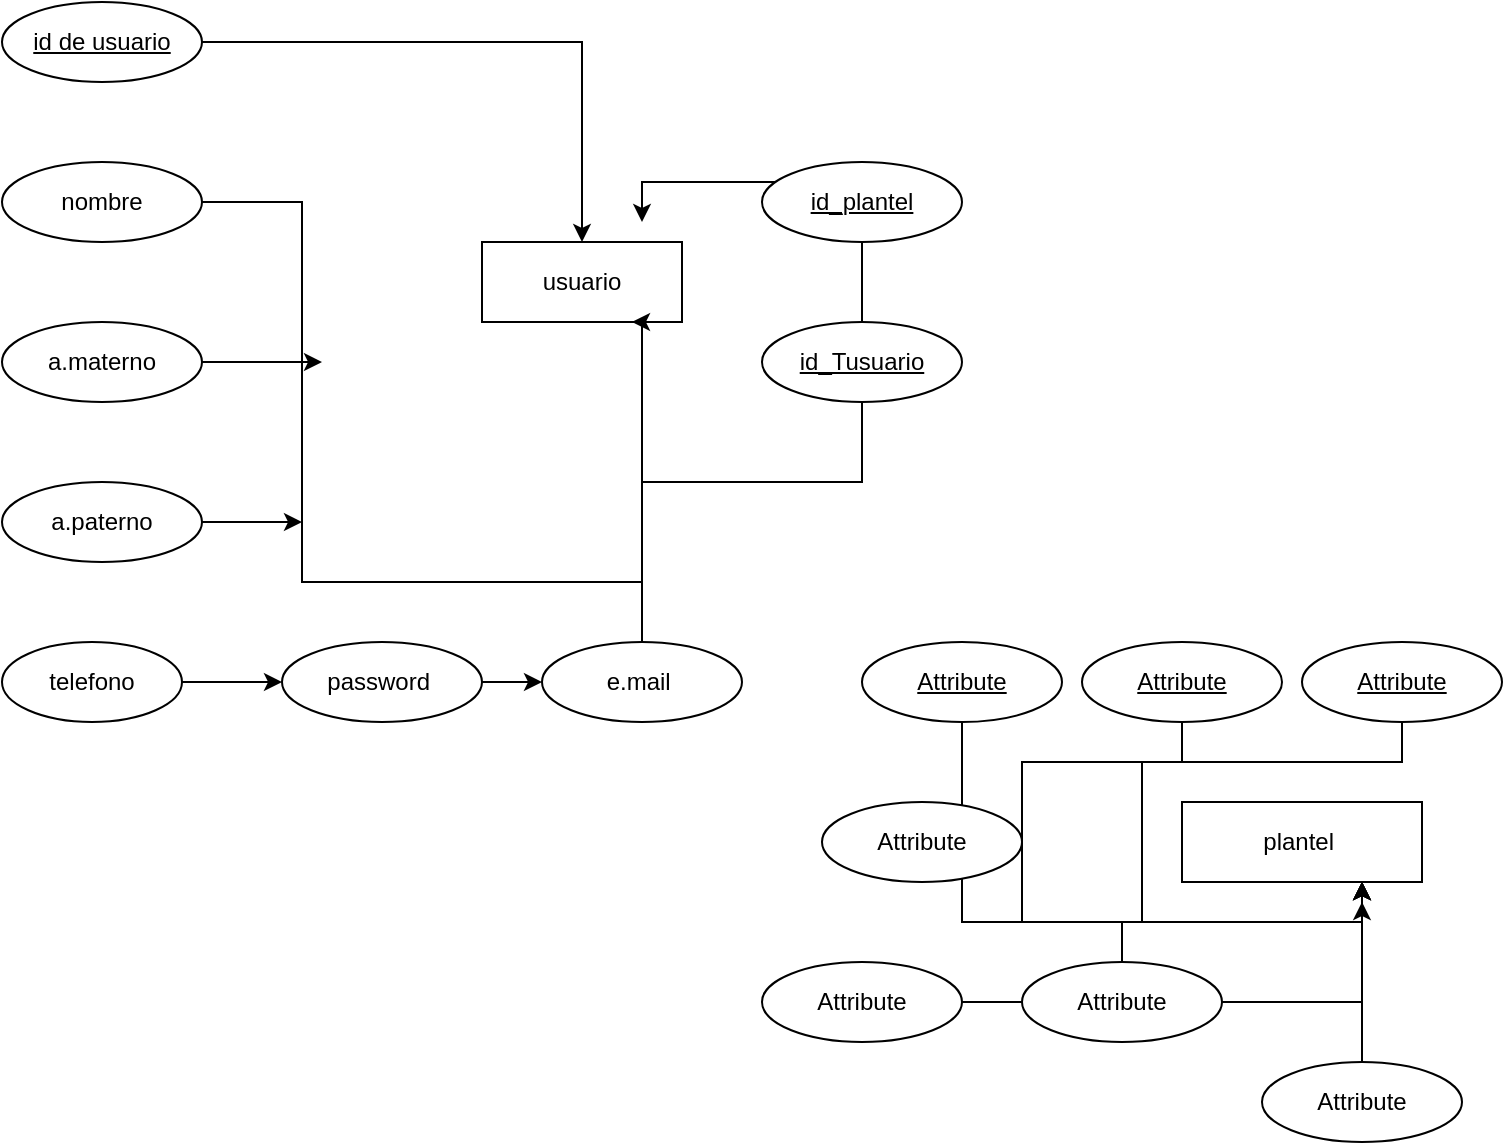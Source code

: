 <mxfile version="21.0.10" type="github">
  <diagram id="R2lEEEUBdFMjLlhIrx00" name="Page-1">
    <mxGraphModel dx="794" dy="708" grid="1" gridSize="10" guides="1" tooltips="1" connect="1" arrows="1" fold="1" page="1" pageScale="1" pageWidth="850" pageHeight="1100" math="0" shadow="0" extFonts="Permanent Marker^https://fonts.googleapis.com/css?family=Permanent+Marker">
      <root>
        <mxCell id="0" />
        <mxCell id="1" parent="0" />
        <mxCell id="YTuO87m2Kcg9nOzngss7-1" value="usuario" style="whiteSpace=wrap;html=1;align=center;" vertex="1" parent="1">
          <mxGeometry x="330" y="280" width="100" height="40" as="geometry" />
        </mxCell>
        <mxCell id="YTuO87m2Kcg9nOzngss7-15" style="edgeStyle=orthogonalEdgeStyle;rounded=0;orthogonalLoop=1;jettySize=auto;html=1;entryX=0.75;entryY=1;entryDx=0;entryDy=0;" edge="1" parent="1" source="YTuO87m2Kcg9nOzngss7-2" target="YTuO87m2Kcg9nOzngss7-1">
          <mxGeometry relative="1" as="geometry">
            <mxPoint x="280" y="450" as="targetPoint" />
            <Array as="points">
              <mxPoint x="240" y="260" />
              <mxPoint x="240" y="450" />
              <mxPoint x="410" y="450" />
              <mxPoint x="410" y="320" />
            </Array>
          </mxGeometry>
        </mxCell>
        <mxCell id="YTuO87m2Kcg9nOzngss7-2" value="nombre" style="ellipse;whiteSpace=wrap;html=1;align=center;" vertex="1" parent="1">
          <mxGeometry x="90" y="240" width="100" height="40" as="geometry" />
        </mxCell>
        <mxCell id="YTuO87m2Kcg9nOzngss7-9" style="edgeStyle=orthogonalEdgeStyle;rounded=0;orthogonalLoop=1;jettySize=auto;html=1;entryX=0.5;entryY=0;entryDx=0;entryDy=0;" edge="1" parent="1" source="YTuO87m2Kcg9nOzngss7-3" target="YTuO87m2Kcg9nOzngss7-1">
          <mxGeometry relative="1" as="geometry" />
        </mxCell>
        <mxCell id="YTuO87m2Kcg9nOzngss7-3" value="id de usuario" style="ellipse;whiteSpace=wrap;html=1;align=center;fontStyle=4;" vertex="1" parent="1">
          <mxGeometry x="90" y="160" width="100" height="40" as="geometry" />
        </mxCell>
        <mxCell id="YTuO87m2Kcg9nOzngss7-17" style="edgeStyle=orthogonalEdgeStyle;rounded=0;orthogonalLoop=1;jettySize=auto;html=1;" edge="1" parent="1" source="YTuO87m2Kcg9nOzngss7-4">
          <mxGeometry relative="1" as="geometry">
            <mxPoint x="250" y="340" as="targetPoint" />
          </mxGeometry>
        </mxCell>
        <mxCell id="YTuO87m2Kcg9nOzngss7-4" value="a.materno" style="ellipse;whiteSpace=wrap;html=1;align=center;" vertex="1" parent="1">
          <mxGeometry x="90" y="320" width="100" height="40" as="geometry" />
        </mxCell>
        <mxCell id="YTuO87m2Kcg9nOzngss7-18" style="edgeStyle=orthogonalEdgeStyle;rounded=0;orthogonalLoop=1;jettySize=auto;html=1;" edge="1" parent="1" source="YTuO87m2Kcg9nOzngss7-5">
          <mxGeometry relative="1" as="geometry">
            <mxPoint x="240" y="420" as="targetPoint" />
          </mxGeometry>
        </mxCell>
        <mxCell id="YTuO87m2Kcg9nOzngss7-5" value="a.paterno" style="ellipse;whiteSpace=wrap;html=1;align=center;" vertex="1" parent="1">
          <mxGeometry x="90" y="400" width="100" height="40" as="geometry" />
        </mxCell>
        <mxCell id="YTuO87m2Kcg9nOzngss7-20" style="edgeStyle=orthogonalEdgeStyle;rounded=0;orthogonalLoop=1;jettySize=auto;html=1;" edge="1" parent="1" source="YTuO87m2Kcg9nOzngss7-6" target="YTuO87m2Kcg9nOzngss7-8">
          <mxGeometry relative="1" as="geometry" />
        </mxCell>
        <mxCell id="YTuO87m2Kcg9nOzngss7-6" value="telefono" style="ellipse;whiteSpace=wrap;html=1;align=center;" vertex="1" parent="1">
          <mxGeometry x="90" y="480" width="90" height="40" as="geometry" />
        </mxCell>
        <mxCell id="YTuO87m2Kcg9nOzngss7-22" style="edgeStyle=orthogonalEdgeStyle;rounded=0;orthogonalLoop=1;jettySize=auto;html=1;" edge="1" parent="1" source="YTuO87m2Kcg9nOzngss7-7">
          <mxGeometry relative="1" as="geometry">
            <mxPoint x="410" y="270" as="targetPoint" />
            <Array as="points">
              <mxPoint x="410" y="400" />
              <mxPoint x="520" y="400" />
              <mxPoint x="520" y="250" />
              <mxPoint x="410" y="250" />
            </Array>
          </mxGeometry>
        </mxCell>
        <mxCell id="YTuO87m2Kcg9nOzngss7-7" value="e.mail&amp;nbsp;" style="ellipse;whiteSpace=wrap;html=1;align=center;" vertex="1" parent="1">
          <mxGeometry x="360" y="480" width="100" height="40" as="geometry" />
        </mxCell>
        <mxCell id="YTuO87m2Kcg9nOzngss7-21" style="edgeStyle=orthogonalEdgeStyle;rounded=0;orthogonalLoop=1;jettySize=auto;html=1;" edge="1" parent="1" source="YTuO87m2Kcg9nOzngss7-8" target="YTuO87m2Kcg9nOzngss7-7">
          <mxGeometry relative="1" as="geometry" />
        </mxCell>
        <mxCell id="YTuO87m2Kcg9nOzngss7-8" value="password&amp;nbsp;" style="ellipse;whiteSpace=wrap;html=1;align=center;" vertex="1" parent="1">
          <mxGeometry x="230" y="480" width="100" height="40" as="geometry" />
        </mxCell>
        <mxCell id="YTuO87m2Kcg9nOzngss7-23" value="plantel&amp;nbsp;" style="whiteSpace=wrap;html=1;align=center;" vertex="1" parent="1">
          <mxGeometry x="680" y="560" width="120" height="40" as="geometry" />
        </mxCell>
        <mxCell id="YTuO87m2Kcg9nOzngss7-24" value="id_Tusuario" style="ellipse;whiteSpace=wrap;html=1;align=center;fontStyle=4;" vertex="1" parent="1">
          <mxGeometry x="470" y="320" width="100" height="40" as="geometry" />
        </mxCell>
        <mxCell id="YTuO87m2Kcg9nOzngss7-25" value="id_plantel" style="ellipse;whiteSpace=wrap;html=1;align=center;fontStyle=4;" vertex="1" parent="1">
          <mxGeometry x="470" y="240" width="100" height="40" as="geometry" />
        </mxCell>
        <mxCell id="YTuO87m2Kcg9nOzngss7-51" style="edgeStyle=orthogonalEdgeStyle;rounded=0;orthogonalLoop=1;jettySize=auto;html=1;exitX=0.5;exitY=1;exitDx=0;exitDy=0;" edge="1" parent="1" source="YTuO87m2Kcg9nOzngss7-26">
          <mxGeometry relative="1" as="geometry">
            <mxPoint x="770" y="610" as="targetPoint" />
            <Array as="points">
              <mxPoint x="570" y="620" />
              <mxPoint x="770" y="620" />
            </Array>
          </mxGeometry>
        </mxCell>
        <mxCell id="YTuO87m2Kcg9nOzngss7-26" value="Attribute" style="ellipse;whiteSpace=wrap;html=1;align=center;fontStyle=4;" vertex="1" parent="1">
          <mxGeometry x="520" y="480" width="100" height="40" as="geometry" />
        </mxCell>
        <mxCell id="YTuO87m2Kcg9nOzngss7-52" style="edgeStyle=orthogonalEdgeStyle;rounded=0;orthogonalLoop=1;jettySize=auto;html=1;entryX=0.75;entryY=1;entryDx=0;entryDy=0;" edge="1" parent="1" source="YTuO87m2Kcg9nOzngss7-27" target="YTuO87m2Kcg9nOzngss7-23">
          <mxGeometry relative="1" as="geometry" />
        </mxCell>
        <mxCell id="YTuO87m2Kcg9nOzngss7-27" value="Attribute" style="ellipse;whiteSpace=wrap;html=1;align=center;fontStyle=4;" vertex="1" parent="1">
          <mxGeometry x="630" y="480" width="100" height="40" as="geometry" />
        </mxCell>
        <mxCell id="YTuO87m2Kcg9nOzngss7-33" style="edgeStyle=orthogonalEdgeStyle;rounded=0;orthogonalLoop=1;jettySize=auto;html=1;" edge="1" parent="1" source="YTuO87m2Kcg9nOzngss7-28" target="YTuO87m2Kcg9nOzngss7-23">
          <mxGeometry relative="1" as="geometry">
            <Array as="points">
              <mxPoint x="790" y="540" />
              <mxPoint x="600" y="540" />
              <mxPoint x="600" y="620" />
              <mxPoint x="770" y="620" />
            </Array>
          </mxGeometry>
        </mxCell>
        <mxCell id="YTuO87m2Kcg9nOzngss7-28" value="Attribute" style="ellipse;whiteSpace=wrap;html=1;align=center;fontStyle=4;" vertex="1" parent="1">
          <mxGeometry x="740" y="480" width="100" height="40" as="geometry" />
        </mxCell>
        <mxCell id="YTuO87m2Kcg9nOzngss7-29" value="Attribute" style="ellipse;whiteSpace=wrap;html=1;align=center;rotation=0;" vertex="1" parent="1">
          <mxGeometry x="500" y="560" width="100" height="40" as="geometry" />
        </mxCell>
        <mxCell id="YTuO87m2Kcg9nOzngss7-49" style="edgeStyle=orthogonalEdgeStyle;rounded=0;orthogonalLoop=1;jettySize=auto;html=1;exitX=0.5;exitY=0;exitDx=0;exitDy=0;entryX=0.75;entryY=1;entryDx=0;entryDy=0;" edge="1" parent="1" source="YTuO87m2Kcg9nOzngss7-30" target="YTuO87m2Kcg9nOzngss7-23">
          <mxGeometry relative="1" as="geometry" />
        </mxCell>
        <mxCell id="YTuO87m2Kcg9nOzngss7-30" value="Attribute" style="ellipse;whiteSpace=wrap;html=1;align=center;" vertex="1" parent="1">
          <mxGeometry x="720" y="690" width="100" height="40" as="geometry" />
        </mxCell>
        <mxCell id="YTuO87m2Kcg9nOzngss7-50" style="edgeStyle=orthogonalEdgeStyle;rounded=0;orthogonalLoop=1;jettySize=auto;html=1;entryX=0.75;entryY=1;entryDx=0;entryDy=0;" edge="1" parent="1" source="YTuO87m2Kcg9nOzngss7-31" target="YTuO87m2Kcg9nOzngss7-23">
          <mxGeometry relative="1" as="geometry" />
        </mxCell>
        <mxCell id="YTuO87m2Kcg9nOzngss7-31" value="Attribute" style="ellipse;whiteSpace=wrap;html=1;align=center;" vertex="1" parent="1">
          <mxGeometry x="470" y="640" width="100" height="40" as="geometry" />
        </mxCell>
        <mxCell id="YTuO87m2Kcg9nOzngss7-48" style="edgeStyle=orthogonalEdgeStyle;rounded=0;orthogonalLoop=1;jettySize=auto;html=1;entryX=0.75;entryY=1;entryDx=0;entryDy=0;" edge="1" parent="1" source="YTuO87m2Kcg9nOzngss7-32" target="YTuO87m2Kcg9nOzngss7-23">
          <mxGeometry relative="1" as="geometry" />
        </mxCell>
        <mxCell id="YTuO87m2Kcg9nOzngss7-32" value="Attribute" style="ellipse;whiteSpace=wrap;html=1;align=center;" vertex="1" parent="1">
          <mxGeometry x="600" y="640" width="100" height="40" as="geometry" />
        </mxCell>
      </root>
    </mxGraphModel>
  </diagram>
</mxfile>
